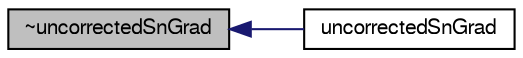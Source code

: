 digraph "~uncorrectedSnGrad"
{
  bgcolor="transparent";
  edge [fontname="FreeSans",fontsize="10",labelfontname="FreeSans",labelfontsize="10"];
  node [fontname="FreeSans",fontsize="10",shape=record];
  rankdir="LR";
  Node321 [label="~uncorrectedSnGrad",height=0.2,width=0.4,color="black", fillcolor="grey75", style="filled", fontcolor="black"];
  Node321 -> Node322 [dir="back",color="midnightblue",fontsize="10",style="solid",fontname="FreeSans"];
  Node322 [label="uncorrectedSnGrad",height=0.2,width=0.4,color="black",URL="$a22614.html#aed5e8fa09df345d40179b6a91c17e7ef",tooltip="Construct from mesh and data stream. "];
}
